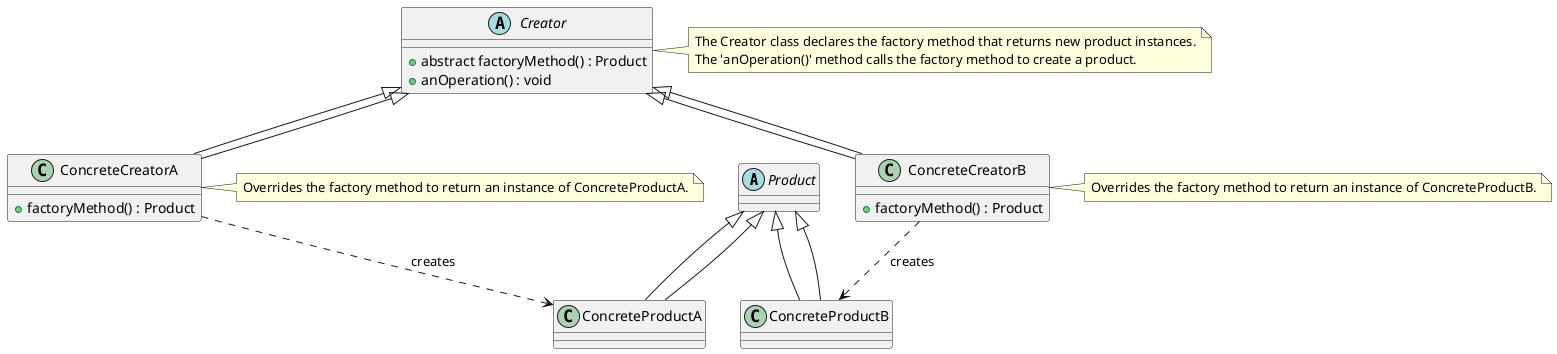 @startuml FactoryMethodClassDiagram

' Abstract Product
abstract class Product {
}

' Concrete Products
class ConcreteProductA extends Product {
}

class ConcreteProductB extends Product {
}

' Creator Interface or Abstract Class
abstract class Creator {
  +abstract factoryMethod() : Product
  +anOperation() : void
}

' Concrete Creators
class ConcreteCreatorA extends Creator {
  +factoryMethod() : Product
}

class ConcreteCreatorB extends Creator {
  +factoryMethod() : Product
}

Creator <|-- ConcreteCreatorA
Creator <|-- ConcreteCreatorB
Product <|-- ConcreteProductA
Product <|-- ConcreteProductB
ConcreteCreatorA ..> ConcreteProductA : creates
ConcreteCreatorB ..> ConcreteProductB : creates

note right of Creator
  The Creator class declares the factory method that returns new product instances.
  The 'anOperation()' method calls the factory method to create a product.
end note

note right of ConcreteCreatorA
  Overrides the factory method to return an instance of ConcreteProductA.
end note

note right of ConcreteCreatorB
  Overrides the factory method to return an instance of ConcreteProductB.
end note

@enduml
